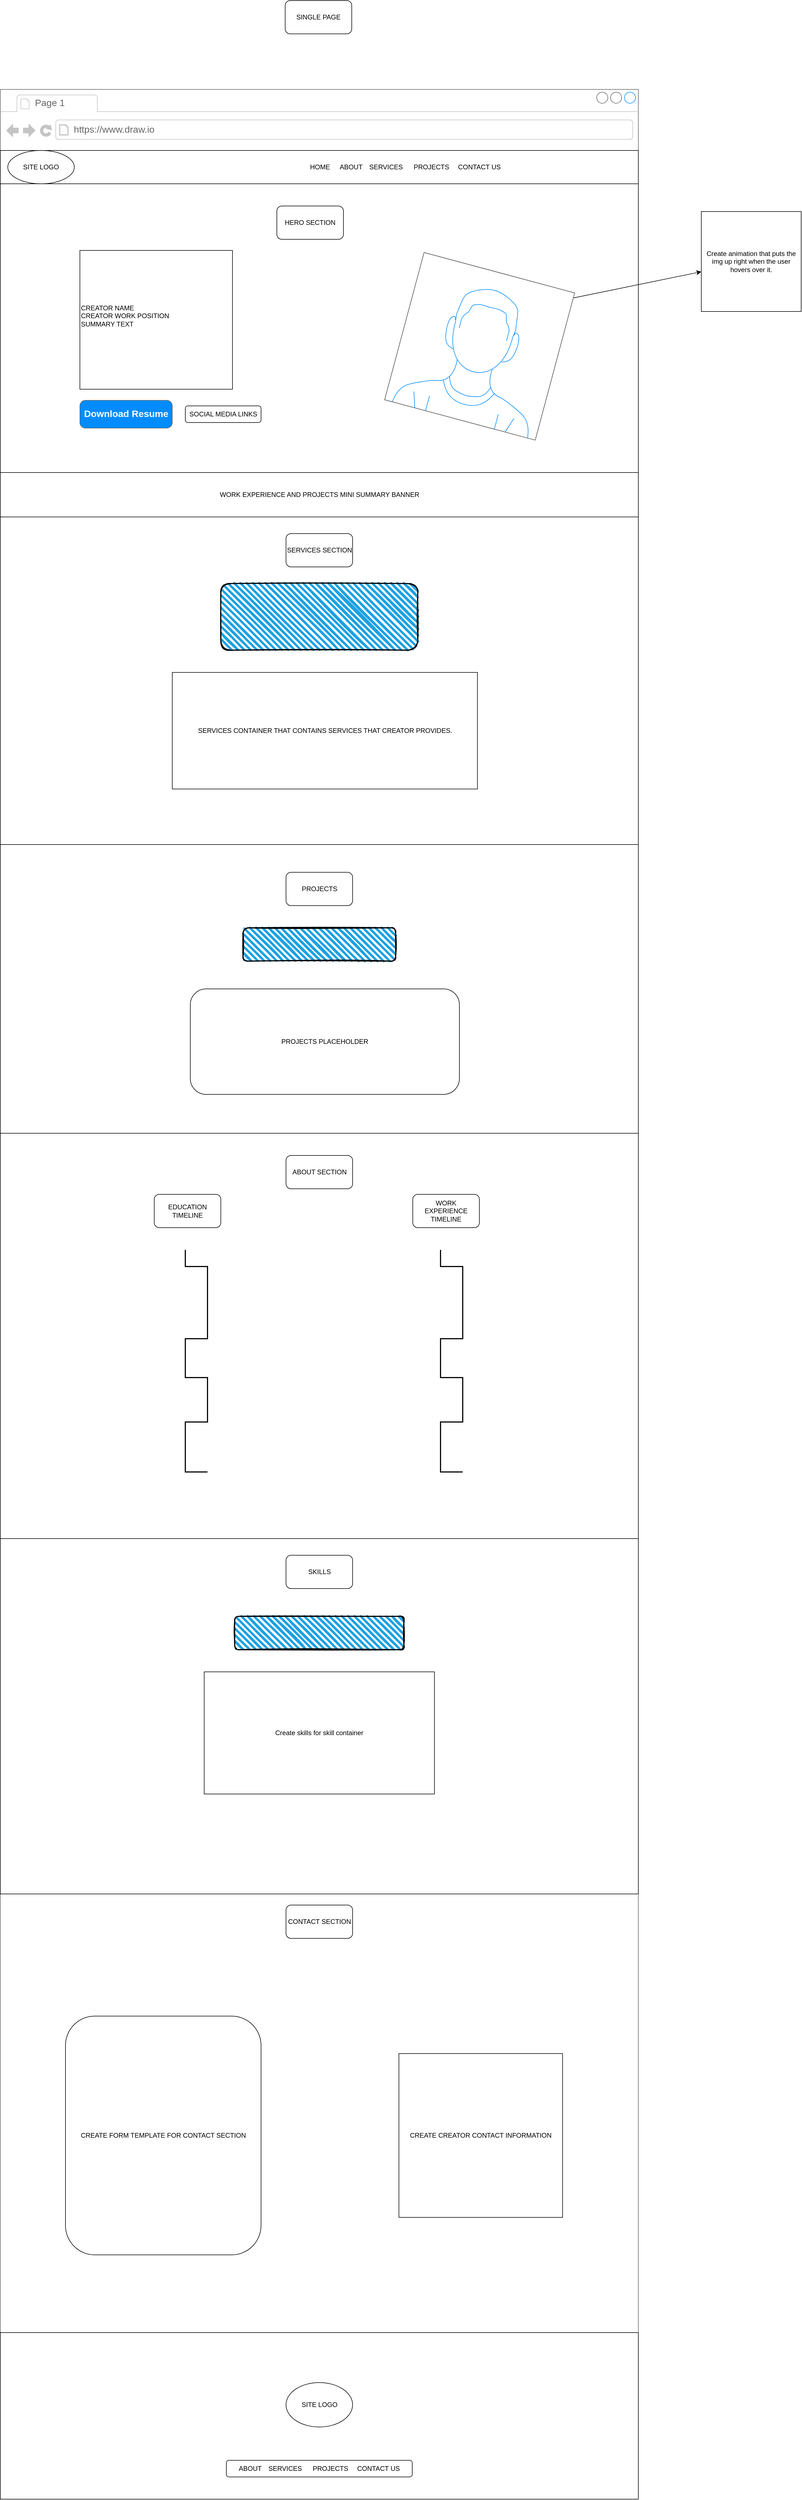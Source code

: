 <mxfile>
    <diagram id="TpRvixdbNLD2DKBU1Ntq" name="Page-1">
        <mxGraphModel dx="2195" dy="568" grid="1" gridSize="10" guides="1" tooltips="1" connect="1" arrows="1" fold="1" page="1" pageScale="1" pageWidth="850" pageHeight="1100" math="0" shadow="0">
            <root>
                <mxCell id="0"/>
                <mxCell id="1" parent="0"/>
                <mxCell id="2" value="SINGLE PAGE" style="rounded=1;whiteSpace=wrap;html=1;" parent="1" vertex="1">
                    <mxGeometry x="380" y="160" width="120" height="60" as="geometry"/>
                </mxCell>
                <mxCell id="4" value="" style="strokeWidth=1;shadow=0;dashed=0;align=center;html=1;shape=mxgraph.mockup.containers.browserWindow;rSize=0;strokeColor=#666666;strokeColor2=#008cff;strokeColor3=#c4c4c4;mainText=,;recursiveResize=0;" parent="1" vertex="1">
                    <mxGeometry x="-133.5" y="320" width="1150" height="4340" as="geometry"/>
                </mxCell>
                <mxCell id="5" value="Page 1" style="strokeWidth=1;shadow=0;dashed=0;align=center;html=1;shape=mxgraph.mockup.containers.anchor;fontSize=17;fontColor=#666666;align=left;whiteSpace=wrap;" parent="4" vertex="1">
                    <mxGeometry x="60" y="12" width="110" height="26" as="geometry"/>
                </mxCell>
                <mxCell id="6" value="https://www.draw.io" style="strokeWidth=1;shadow=0;dashed=0;align=center;html=1;shape=mxgraph.mockup.containers.anchor;rSize=0;fontSize=17;fontColor=#666666;align=left;" parent="4" vertex="1">
                    <mxGeometry x="130" y="60" width="250" height="26" as="geometry"/>
                </mxCell>
                <mxCell id="7" value="HOME&amp;nbsp;&lt;span style=&quot;white-space: pre;&quot;&gt;&#x9;&lt;/span&gt;ABOUT&amp;nbsp;&lt;span style=&quot;white-space: pre;&quot;&gt;&#x9;&lt;/span&gt;SERVICES&lt;span style=&quot;white-space: pre;&quot;&gt;&#x9;&lt;/span&gt;PROJECTS&lt;span style=&quot;white-space: pre;&quot;&gt;&#x9;&lt;/span&gt;CONTACT US&lt;span style=&quot;white-space: pre;&quot;&gt;&#x9;&lt;span style=&quot;white-space: pre;&quot;&gt;&#x9;&lt;/span&gt;&lt;span style=&quot;white-space: pre;&quot;&gt;&#x9;&lt;/span&gt;&lt;span style=&quot;white-space: pre;&quot;&gt;&#x9;&lt;/span&gt;&lt;span style=&quot;white-space: pre;&quot;&gt;&#x9;&lt;/span&gt;&lt;span style=&quot;white-space: pre;&quot;&gt;&#x9;&lt;/span&gt;&lt;span style=&quot;white-space: pre;&quot;&gt;&#x9;&lt;/span&gt;&lt;span style=&quot;white-space: pre;&quot;&gt;&#x9;&lt;/span&gt;&lt;span style=&quot;white-space: pre;&quot;&gt;&#x9;&lt;/span&gt;&lt;span style=&quot;white-space: pre;&quot;&gt;&#x9;&lt;/span&gt;&lt;/span&gt;&lt;span style=&quot;background-color: transparent;&quot;&gt;&amp;nbsp;&lt;/span&gt;" style="rounded=0;whiteSpace=wrap;html=1;align=right;" vertex="1" parent="4">
                    <mxGeometry y="110" width="1150" height="60" as="geometry"/>
                </mxCell>
                <mxCell id="8" value="SITE LOGO" style="ellipse;whiteSpace=wrap;html=1;" vertex="1" parent="4">
                    <mxGeometry x="13.5" y="110" width="120" height="60" as="geometry"/>
                </mxCell>
                <mxCell id="9" value="" style="rounded=0;whiteSpace=wrap;html=1;" vertex="1" parent="4">
                    <mxGeometry y="170" width="1150" height="600" as="geometry"/>
                </mxCell>
                <mxCell id="10" value="HERO SECTION" style="rounded=1;whiteSpace=wrap;html=1;" vertex="1" parent="4">
                    <mxGeometry x="498.5" y="210" width="120" height="60" as="geometry"/>
                </mxCell>
                <mxCell id="11" value="CREATOR NAME&lt;div&gt;CREATOR WORK POSITION&lt;/div&gt;&lt;div&gt;SUMMARY TEXT&lt;/div&gt;&lt;div&gt;&lt;br&gt;&lt;/div&gt;" style="rounded=0;whiteSpace=wrap;html=1;align=left;" vertex="1" parent="4">
                    <mxGeometry x="143.5" y="290" width="275" height="250" as="geometry"/>
                </mxCell>
                <mxCell id="12" value="Download Resume" style="strokeWidth=1;shadow=0;dashed=0;align=center;html=1;shape=mxgraph.mockup.buttons.button;strokeColor=#666666;fontColor=#ffffff;mainText=;buttonStyle=round;fontSize=17;fontStyle=1;fillColor=#008cff;whiteSpace=wrap;" vertex="1" parent="4">
                    <mxGeometry x="143.5" y="560" width="166.5" height="50" as="geometry"/>
                </mxCell>
                <mxCell id="13" value="SOCIAL MEDIA LINKS" style="rounded=1;whiteSpace=wrap;html=1;" vertex="1" parent="4">
                    <mxGeometry x="333.5" y="570" width="136.5" height="30" as="geometry"/>
                </mxCell>
                <mxCell id="15" value="" style="verticalLabelPosition=bottom;shadow=0;dashed=0;align=center;html=1;verticalAlign=top;strokeWidth=1;shape=mxgraph.mockup.containers.userMale;strokeColor=#666666;strokeColor2=#008cff;rotation=15;" vertex="1" parent="4">
                    <mxGeometry x="723.5" y="325.46" width="280.97" height="274.54" as="geometry"/>
                </mxCell>
                <mxCell id="16" value="" style="endArrow=classic;html=1;" edge="1" parent="4" target="17">
                    <mxGeometry width="50" height="50" relative="1" as="geometry">
                        <mxPoint x="1033.5" y="375.46" as="sourcePoint"/>
                        <mxPoint x="1303.5" y="260" as="targetPoint"/>
                    </mxGeometry>
                </mxCell>
                <mxCell id="18" value="WORK EXPERIENCE AND PROJECTS MINI SUMMARY BANNER" style="rounded=0;whiteSpace=wrap;html=1;" vertex="1" parent="4">
                    <mxGeometry y="690" width="1150" height="80" as="geometry"/>
                </mxCell>
                <mxCell id="19" value="" style="rounded=0;whiteSpace=wrap;html=1;" vertex="1" parent="4">
                    <mxGeometry y="770" width="1150" height="590" as="geometry"/>
                </mxCell>
                <mxCell id="20" value="SERVICES SECTION" style="rounded=1;whiteSpace=wrap;html=1;" vertex="1" parent="4">
                    <mxGeometry x="515" y="800" width="120" height="60" as="geometry"/>
                </mxCell>
                <mxCell id="23" value="" style="rounded=1;whiteSpace=wrap;html=1;strokeWidth=2;fillWeight=4;hachureGap=8;hachureAngle=45;fillColor=#1ba1e2;sketch=1;" vertex="1" parent="4">
                    <mxGeometry x="397.5" y="890" width="355" height="120" as="geometry"/>
                </mxCell>
                <mxCell id="24" value="SERVICES CONTAINER THAT CONTAINS SERVICES THAT CREATOR PROVIDES." style="rounded=0;whiteSpace=wrap;html=1;" vertex="1" parent="4">
                    <mxGeometry x="310" y="1050" width="550" height="210" as="geometry"/>
                </mxCell>
                <mxCell id="25" value="" style="rounded=0;whiteSpace=wrap;html=1;" vertex="1" parent="4">
                    <mxGeometry y="1360" width="1150" height="520" as="geometry"/>
                </mxCell>
                <mxCell id="26" value="PROJECTS" style="rounded=1;whiteSpace=wrap;html=1;" vertex="1" parent="4">
                    <mxGeometry x="515" y="1410" width="120" height="60" as="geometry"/>
                </mxCell>
                <mxCell id="27" value="" style="rounded=1;whiteSpace=wrap;html=1;strokeWidth=2;fillWeight=4;hachureGap=8;hachureAngle=45;fillColor=#1ba1e2;sketch=1;" vertex="1" parent="4">
                    <mxGeometry x="437.5" y="1510" width="275" height="60" as="geometry"/>
                </mxCell>
                <mxCell id="28" value="PROJECTS PLACEHOLDER" style="rounded=1;whiteSpace=wrap;html=1;" vertex="1" parent="4">
                    <mxGeometry x="342.5" y="1620" width="485" height="190" as="geometry"/>
                </mxCell>
                <mxCell id="29" value="" style="rounded=0;whiteSpace=wrap;html=1;" vertex="1" parent="4">
                    <mxGeometry y="1880" width="1150" height="730" as="geometry"/>
                </mxCell>
                <mxCell id="30" value="ABOUT SECTION" style="rounded=1;whiteSpace=wrap;html=1;" vertex="1" parent="4">
                    <mxGeometry x="515" y="1920" width="120" height="60" as="geometry"/>
                </mxCell>
                <mxCell id="31" value="" style="verticalLabelPosition=bottom;html=1;verticalAlign=top;strokeWidth=2;shape=mxgraph.lean_mapping.timeline2;dx1=0;dy1=1;dx2=30;dy2=0;dx3=160;dy3=1;dx4=230;dy4=0;dx5=310;dy5=1;dy6=0;rotation=90;" vertex="1" parent="4">
                    <mxGeometry x="153.5" y="2270" width="400" height="40" as="geometry"/>
                </mxCell>
                <mxCell id="32" value="" style="verticalLabelPosition=bottom;html=1;verticalAlign=top;strokeWidth=2;shape=mxgraph.lean_mapping.timeline2;dx1=0;dy1=1;dx2=30;dy2=0;dx3=160;dy3=1;dx4=230;dy4=0;dx5=310;dy5=1;dy6=0;rotation=90;" vertex="1" parent="4">
                    <mxGeometry x="613.5" y="2270" width="400" height="40" as="geometry"/>
                </mxCell>
                <mxCell id="33" value="EDUCATION TIMELINE&lt;span style=&quot;font-family: monospace; font-size: 0px; text-align: start; text-wrap-mode: nowrap;&quot;&gt;%3CmxGraphModel%3E%3Croot%3E%3CmxCell%20id%3D%220%22%2F%3E%3CmxCell%20id%3D%221%22%20parent%3D%220%22%2F%3E%3CmxCell%20id%3D%222%22%20value%3D%22%22%20style%3D%22verticalLabelPosition%3Dbottom%3Bhtml%3D1%3BverticalAlign%3Dtop%3BstrokeWidth%3D2%3Bshape%3Dmxgraph.lean_mapping.timeline2%3Bdx1%3D0%3Bdy1%3D1%3Bdx2%3D30%3Bdy2%3D0%3Bdx3%3D160%3Bdy3%3D1%3Bdx4%3D230%3Bdy4%3D0%3Bdx5%3D310%3Bdy5%3D1%3Bdy6%3D0%3Brotation%3D90%3B%22%20vertex%3D%221%22%20parent%3D%221%22%3E%3CmxGeometry%20x%3D%2220%22%20y%3D%222590%22%20width%3D%22400%22%20height%3D%2240%22%20as%3D%22geometry%22%2F%3E%3C%2FmxCell%3E%3C%2Froot%3E%3C%2FmxGraphModel%3E&lt;/span&gt;" style="rounded=1;whiteSpace=wrap;html=1;" vertex="1" parent="4">
                    <mxGeometry x="277.5" y="1990" width="120" height="60" as="geometry"/>
                </mxCell>
                <mxCell id="34" value="WORK EXPERIENCE TIMELINE" style="rounded=1;whiteSpace=wrap;html=1;" vertex="1" parent="4">
                    <mxGeometry x="743.5" y="1990" width="120" height="60" as="geometry"/>
                </mxCell>
                <mxCell id="35" value="" style="rounded=0;whiteSpace=wrap;html=1;" vertex="1" parent="4">
                    <mxGeometry y="2610" width="1150" height="640" as="geometry"/>
                </mxCell>
                <mxCell id="36" value="SKILLS" style="rounded=1;whiteSpace=wrap;html=1;" vertex="1" parent="4">
                    <mxGeometry x="515" y="2640" width="120" height="60" as="geometry"/>
                </mxCell>
                <mxCell id="37" value="" style="rounded=1;whiteSpace=wrap;html=1;strokeWidth=2;fillWeight=4;hachureGap=8;hachureAngle=45;fillColor=#1ba1e2;sketch=1;" vertex="1" parent="4">
                    <mxGeometry x="422.5" y="2750" width="305" height="60" as="geometry"/>
                </mxCell>
                <mxCell id="38" value="Create skills for skill container" style="rounded=0;whiteSpace=wrap;html=1;" vertex="1" parent="4">
                    <mxGeometry x="367.5" y="2850" width="415" height="220" as="geometry"/>
                </mxCell>
                <mxCell id="39" value="CONTACT SECTION" style="rounded=1;whiteSpace=wrap;html=1;" vertex="1" parent="4">
                    <mxGeometry x="515" y="3270" width="120" height="60" as="geometry"/>
                </mxCell>
                <mxCell id="41" value="CREATE FORM TEMPLATE FOR CONTACT SECTION" style="rounded=1;whiteSpace=wrap;html=1;" vertex="1" parent="4">
                    <mxGeometry x="117.5" y="3470" width="352.5" height="430" as="geometry"/>
                </mxCell>
                <mxCell id="42" value="CREATE CREATOR CONTACT INFORMATION" style="whiteSpace=wrap;html=1;aspect=fixed;" vertex="1" parent="4">
                    <mxGeometry x="718.5" y="3537.5" width="295" height="295" as="geometry"/>
                </mxCell>
                <mxCell id="43" value="" style="rounded=0;whiteSpace=wrap;html=1;" vertex="1" parent="4">
                    <mxGeometry y="4040" width="1150" height="300" as="geometry"/>
                </mxCell>
                <mxCell id="44" value="SITE LOGO" style="ellipse;whiteSpace=wrap;html=1;" vertex="1" parent="4">
                    <mxGeometry x="515" y="4130" width="120" height="80" as="geometry"/>
                </mxCell>
                <mxCell id="45" value="ABOUT&lt;span style=&quot;white-space: pre;&quot;&gt;&#x9;&lt;/span&gt;SERVICES&lt;span style=&quot;white-space: pre;&quot;&gt;&#x9;&lt;/span&gt;PROJECTS&lt;span style=&quot;white-space: pre;&quot;&gt;&#x9;&lt;/span&gt;CONTACT US" style="rounded=1;whiteSpace=wrap;html=1;" vertex="1" parent="4">
                    <mxGeometry x="407.5" y="4270" width="335" height="30" as="geometry"/>
                </mxCell>
                <mxCell id="17" value="Create animation that puts the img up right when the user hovers over it." style="whiteSpace=wrap;html=1;aspect=fixed;" vertex="1" parent="1">
                    <mxGeometry x="1130" y="540" width="180" height="180" as="geometry"/>
                </mxCell>
            </root>
        </mxGraphModel>
    </diagram>
</mxfile>